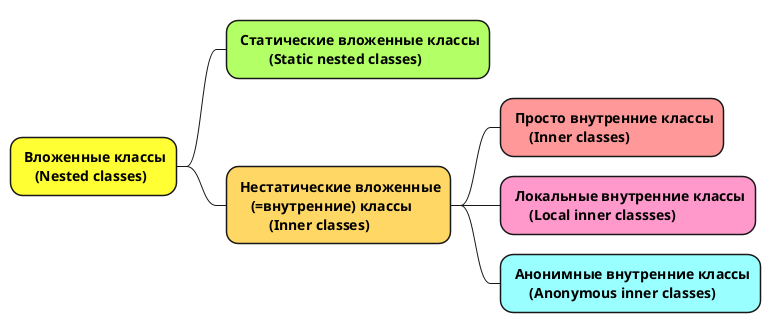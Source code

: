@startmindmap Classes

*[#ffff33]: <b>Вложенные классы
    <b>(Nested classes);
**[#b2ff66]: <b>Статические вложенные классы
        <b> (Static nested classes);
**[#FFD765]: <b>Нестатические вложенные
    <b>(=внутренние) классы
        <b> (Inner classes);

***[#ff9999]: <b>Просто внутренние классы
    <b> (Inner classes);
***[#ff99cc]: <b>Локальные внутренние классы
    <b> (Local inner classses);
***[#99ffff]: <b>Анонимные внутренние классы
    <b> (Anonymous inner classes);
@endmindmap